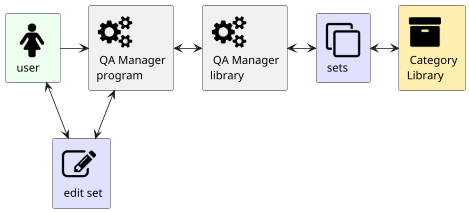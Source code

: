 @startuml
scale 0.8

!include <tupadr3/common>
!include <tupadr3/font-awesome/archive>
!include <tupadr3/font-awesome/clone>
!include <tupadr3/font-awesome/cogs>
!include <tupadr3/font-awesome/edit>
!include <tupadr3/font-awesome/female>

'title Define Categories

FA_ARCHIVE( qaa, Category\nLibrary) #ffefaf
FA_CLONE( ucs1, sets) #e0e0ff
FA_EDIT( ec2, edit set) #e0e0ff

FA_FEMALE( u1, user) #efffef

FA_COGS( qamp, QA Manager\nprogram)
FA_COGS( qaml, QA Manager\nlibrary)

u1 -> qamp
u1 <--> ec2
qamp <--> ec2

qamp <-> qaml
qaml <-> ucs1
ucs1 <-> qaa
@enduml
